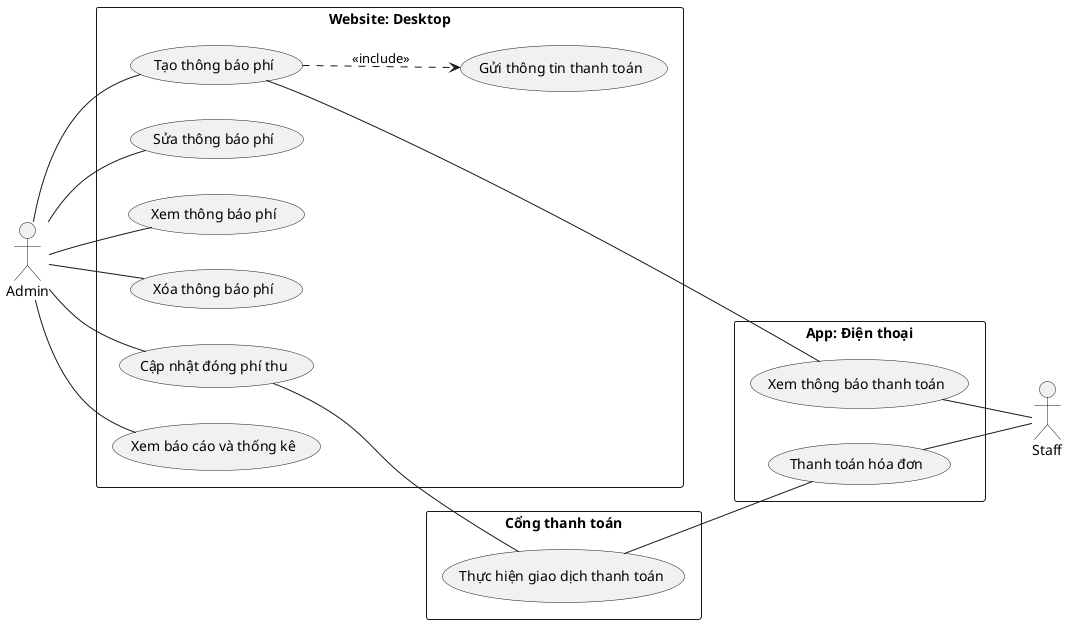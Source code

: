 @startuml
left to right direction

actor Admin as C
actor Staff as S
rectangle "Website: Desktop" {
  usecase (Tạo thông báo phí) as UC1
      (UC1)..>(Gửi thông tin thanh toán):<<include>>
  usecase (Sửa thông báo phí) as UC2
  usecase (Xem thông báo phí) as UC3
    usecase (Xóa thông báo phí) as UC4
  usecase (Cập nhật đóng phí thu) as UC5
    usecase (Xem báo cáo và thống kê) as UC6
  
}
rectangle "Cổng thanh toán" {
  usecase (Thực hiện giao dịch thanh toán) as UC7
}
rectangle "App: Điện thoại" {
  usecase "Xem thông báo thanh toán" as UC8
  usecase "Thanh toán hóa đơn" as UC9
}

C -- UC1
C -- UC2
C -- UC3
C -- UC4
C -- UC5
C -- UC6
UC8 -- S
UC9 -- S
UC1 -- UC8
UC5 -- UC7
UC7 -- UC9


@enduml
